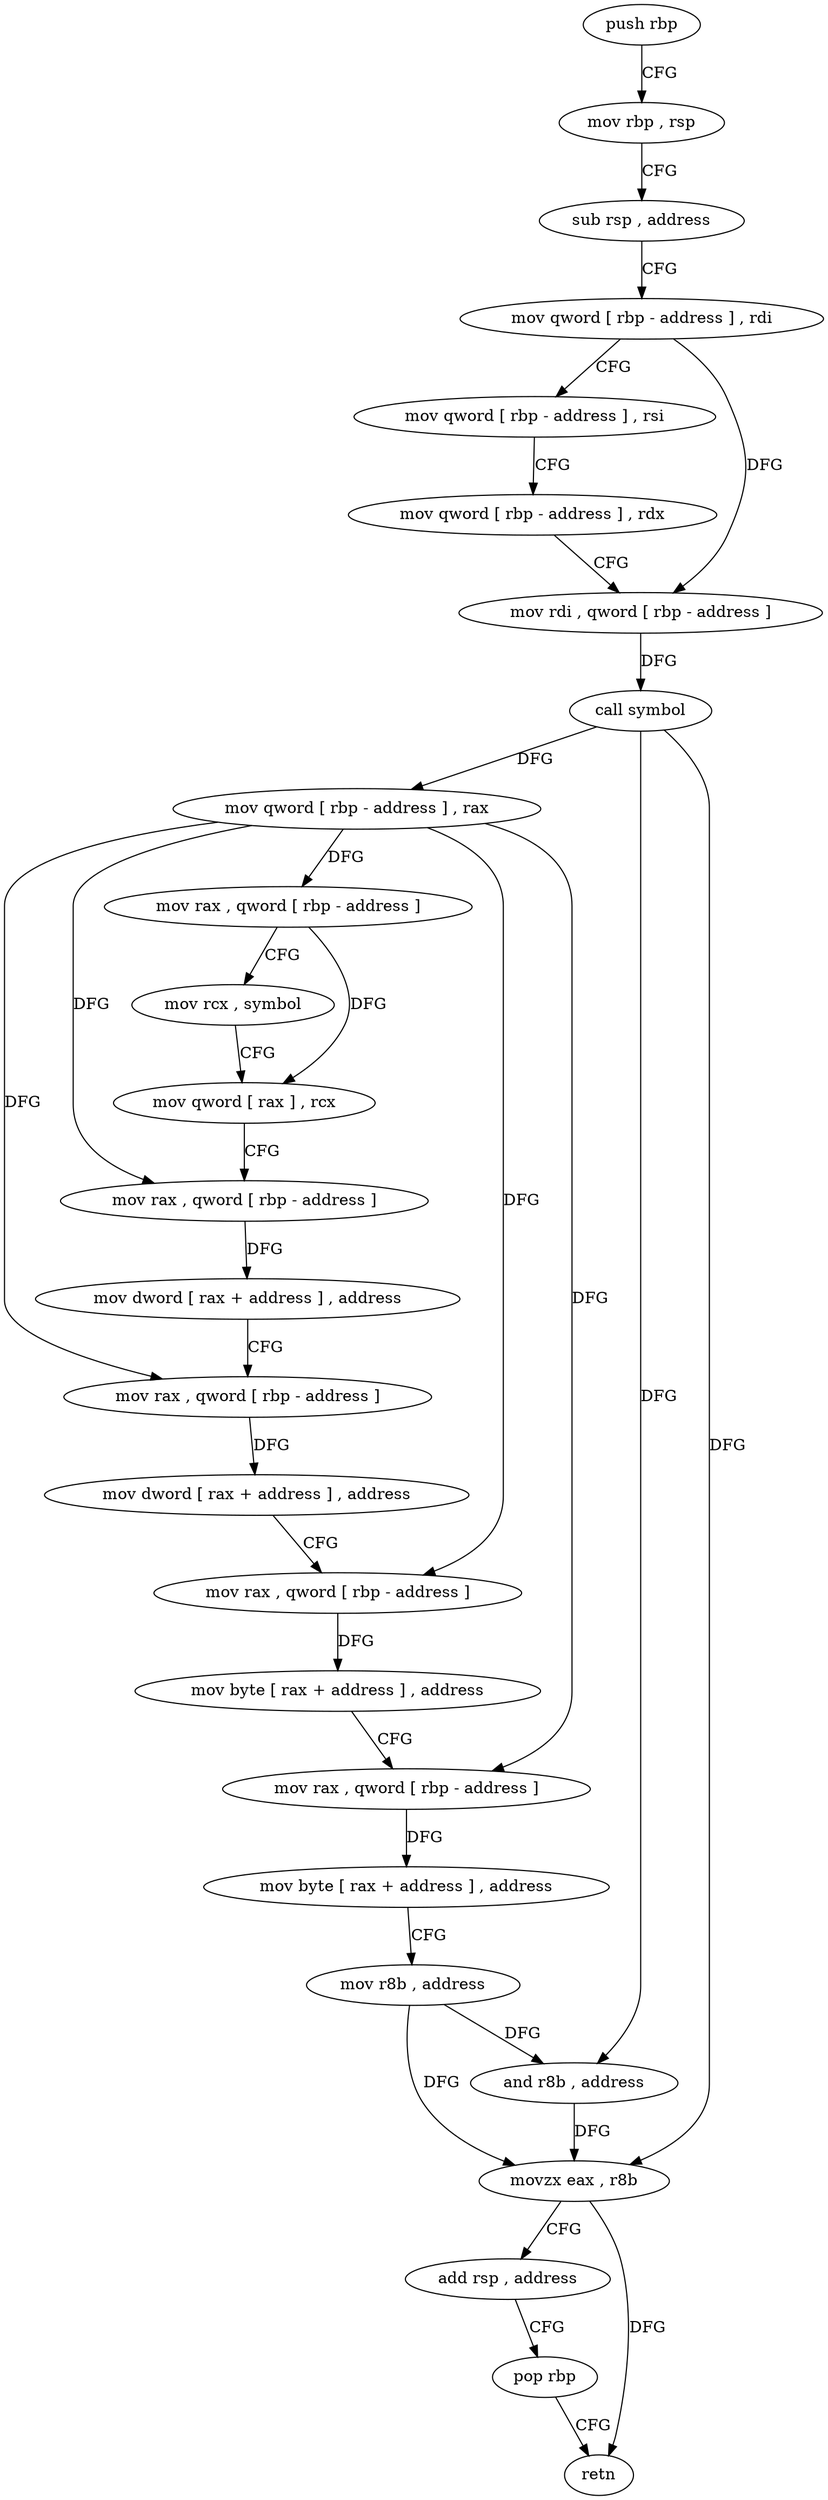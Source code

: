 digraph "func" {
"4268560" [label = "push rbp" ]
"4268561" [label = "mov rbp , rsp" ]
"4268564" [label = "sub rsp , address" ]
"4268568" [label = "mov qword [ rbp - address ] , rdi" ]
"4268572" [label = "mov qword [ rbp - address ] , rsi" ]
"4268576" [label = "mov qword [ rbp - address ] , rdx" ]
"4268580" [label = "mov rdi , qword [ rbp - address ]" ]
"4268584" [label = "call symbol" ]
"4268589" [label = "mov qword [ rbp - address ] , rax" ]
"4268593" [label = "mov rax , qword [ rbp - address ]" ]
"4268597" [label = "mov rcx , symbol" ]
"4268607" [label = "mov qword [ rax ] , rcx" ]
"4268610" [label = "mov rax , qword [ rbp - address ]" ]
"4268614" [label = "mov dword [ rax + address ] , address" ]
"4268621" [label = "mov rax , qword [ rbp - address ]" ]
"4268625" [label = "mov dword [ rax + address ] , address" ]
"4268632" [label = "mov rax , qword [ rbp - address ]" ]
"4268636" [label = "mov byte [ rax + address ] , address" ]
"4268640" [label = "mov rax , qword [ rbp - address ]" ]
"4268644" [label = "mov byte [ rax + address ] , address" ]
"4268648" [label = "mov r8b , address" ]
"4268651" [label = "and r8b , address" ]
"4268655" [label = "movzx eax , r8b" ]
"4268659" [label = "add rsp , address" ]
"4268663" [label = "pop rbp" ]
"4268664" [label = "retn" ]
"4268560" -> "4268561" [ label = "CFG" ]
"4268561" -> "4268564" [ label = "CFG" ]
"4268564" -> "4268568" [ label = "CFG" ]
"4268568" -> "4268572" [ label = "CFG" ]
"4268568" -> "4268580" [ label = "DFG" ]
"4268572" -> "4268576" [ label = "CFG" ]
"4268576" -> "4268580" [ label = "CFG" ]
"4268580" -> "4268584" [ label = "DFG" ]
"4268584" -> "4268589" [ label = "DFG" ]
"4268584" -> "4268651" [ label = "DFG" ]
"4268584" -> "4268655" [ label = "DFG" ]
"4268589" -> "4268593" [ label = "DFG" ]
"4268589" -> "4268610" [ label = "DFG" ]
"4268589" -> "4268621" [ label = "DFG" ]
"4268589" -> "4268632" [ label = "DFG" ]
"4268589" -> "4268640" [ label = "DFG" ]
"4268593" -> "4268597" [ label = "CFG" ]
"4268593" -> "4268607" [ label = "DFG" ]
"4268597" -> "4268607" [ label = "CFG" ]
"4268607" -> "4268610" [ label = "CFG" ]
"4268610" -> "4268614" [ label = "DFG" ]
"4268614" -> "4268621" [ label = "CFG" ]
"4268621" -> "4268625" [ label = "DFG" ]
"4268625" -> "4268632" [ label = "CFG" ]
"4268632" -> "4268636" [ label = "DFG" ]
"4268636" -> "4268640" [ label = "CFG" ]
"4268640" -> "4268644" [ label = "DFG" ]
"4268644" -> "4268648" [ label = "CFG" ]
"4268648" -> "4268651" [ label = "DFG" ]
"4268648" -> "4268655" [ label = "DFG" ]
"4268651" -> "4268655" [ label = "DFG" ]
"4268655" -> "4268659" [ label = "CFG" ]
"4268655" -> "4268664" [ label = "DFG" ]
"4268659" -> "4268663" [ label = "CFG" ]
"4268663" -> "4268664" [ label = "CFG" ]
}
